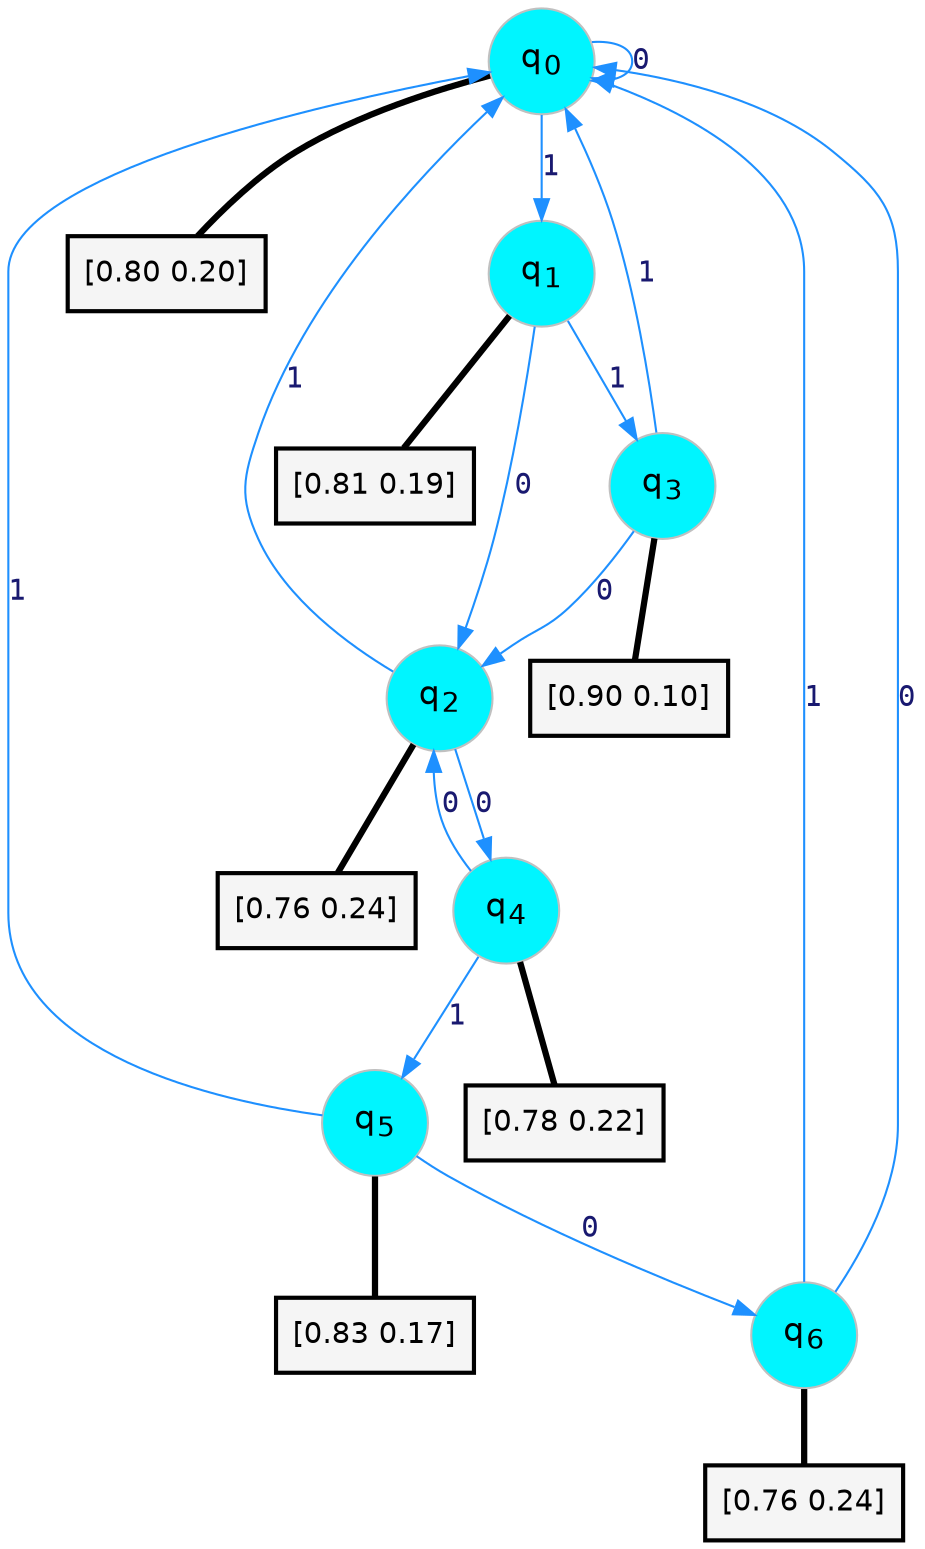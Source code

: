 digraph G {
graph [
bgcolor=transparent, dpi=300, rankdir=TD, size="40,25"];
node [
color=gray, fillcolor=turquoise1, fontcolor=black, fontname=Helvetica, fontsize=16, fontweight=bold, shape=circle, style=filled];
edge [
arrowsize=1, color=dodgerblue1, fontcolor=midnightblue, fontname=courier, fontweight=bold, penwidth=1, style=solid, weight=20];
0[label=<q<SUB>0</SUB>>];
1[label=<q<SUB>1</SUB>>];
2[label=<q<SUB>2</SUB>>];
3[label=<q<SUB>3</SUB>>];
4[label=<q<SUB>4</SUB>>];
5[label=<q<SUB>5</SUB>>];
6[label=<q<SUB>6</SUB>>];
7[label="[0.80 0.20]", shape=box,fontcolor=black, fontname=Helvetica, fontsize=14, penwidth=2, fillcolor=whitesmoke,color=black];
8[label="[0.81 0.19]", shape=box,fontcolor=black, fontname=Helvetica, fontsize=14, penwidth=2, fillcolor=whitesmoke,color=black];
9[label="[0.76 0.24]", shape=box,fontcolor=black, fontname=Helvetica, fontsize=14, penwidth=2, fillcolor=whitesmoke,color=black];
10[label="[0.90 0.10]", shape=box,fontcolor=black, fontname=Helvetica, fontsize=14, penwidth=2, fillcolor=whitesmoke,color=black];
11[label="[0.78 0.22]", shape=box,fontcolor=black, fontname=Helvetica, fontsize=14, penwidth=2, fillcolor=whitesmoke,color=black];
12[label="[0.83 0.17]", shape=box,fontcolor=black, fontname=Helvetica, fontsize=14, penwidth=2, fillcolor=whitesmoke,color=black];
13[label="[0.76 0.24]", shape=box,fontcolor=black, fontname=Helvetica, fontsize=14, penwidth=2, fillcolor=whitesmoke,color=black];
0->0 [label=0];
0->1 [label=1];
0->7 [arrowhead=none, penwidth=3,color=black];
1->2 [label=0];
1->3 [label=1];
1->8 [arrowhead=none, penwidth=3,color=black];
2->4 [label=0];
2->0 [label=1];
2->9 [arrowhead=none, penwidth=3,color=black];
3->2 [label=0];
3->0 [label=1];
3->10 [arrowhead=none, penwidth=3,color=black];
4->2 [label=0];
4->5 [label=1];
4->11 [arrowhead=none, penwidth=3,color=black];
5->6 [label=0];
5->0 [label=1];
5->12 [arrowhead=none, penwidth=3,color=black];
6->0 [label=0];
6->0 [label=1];
6->13 [arrowhead=none, penwidth=3,color=black];
}
